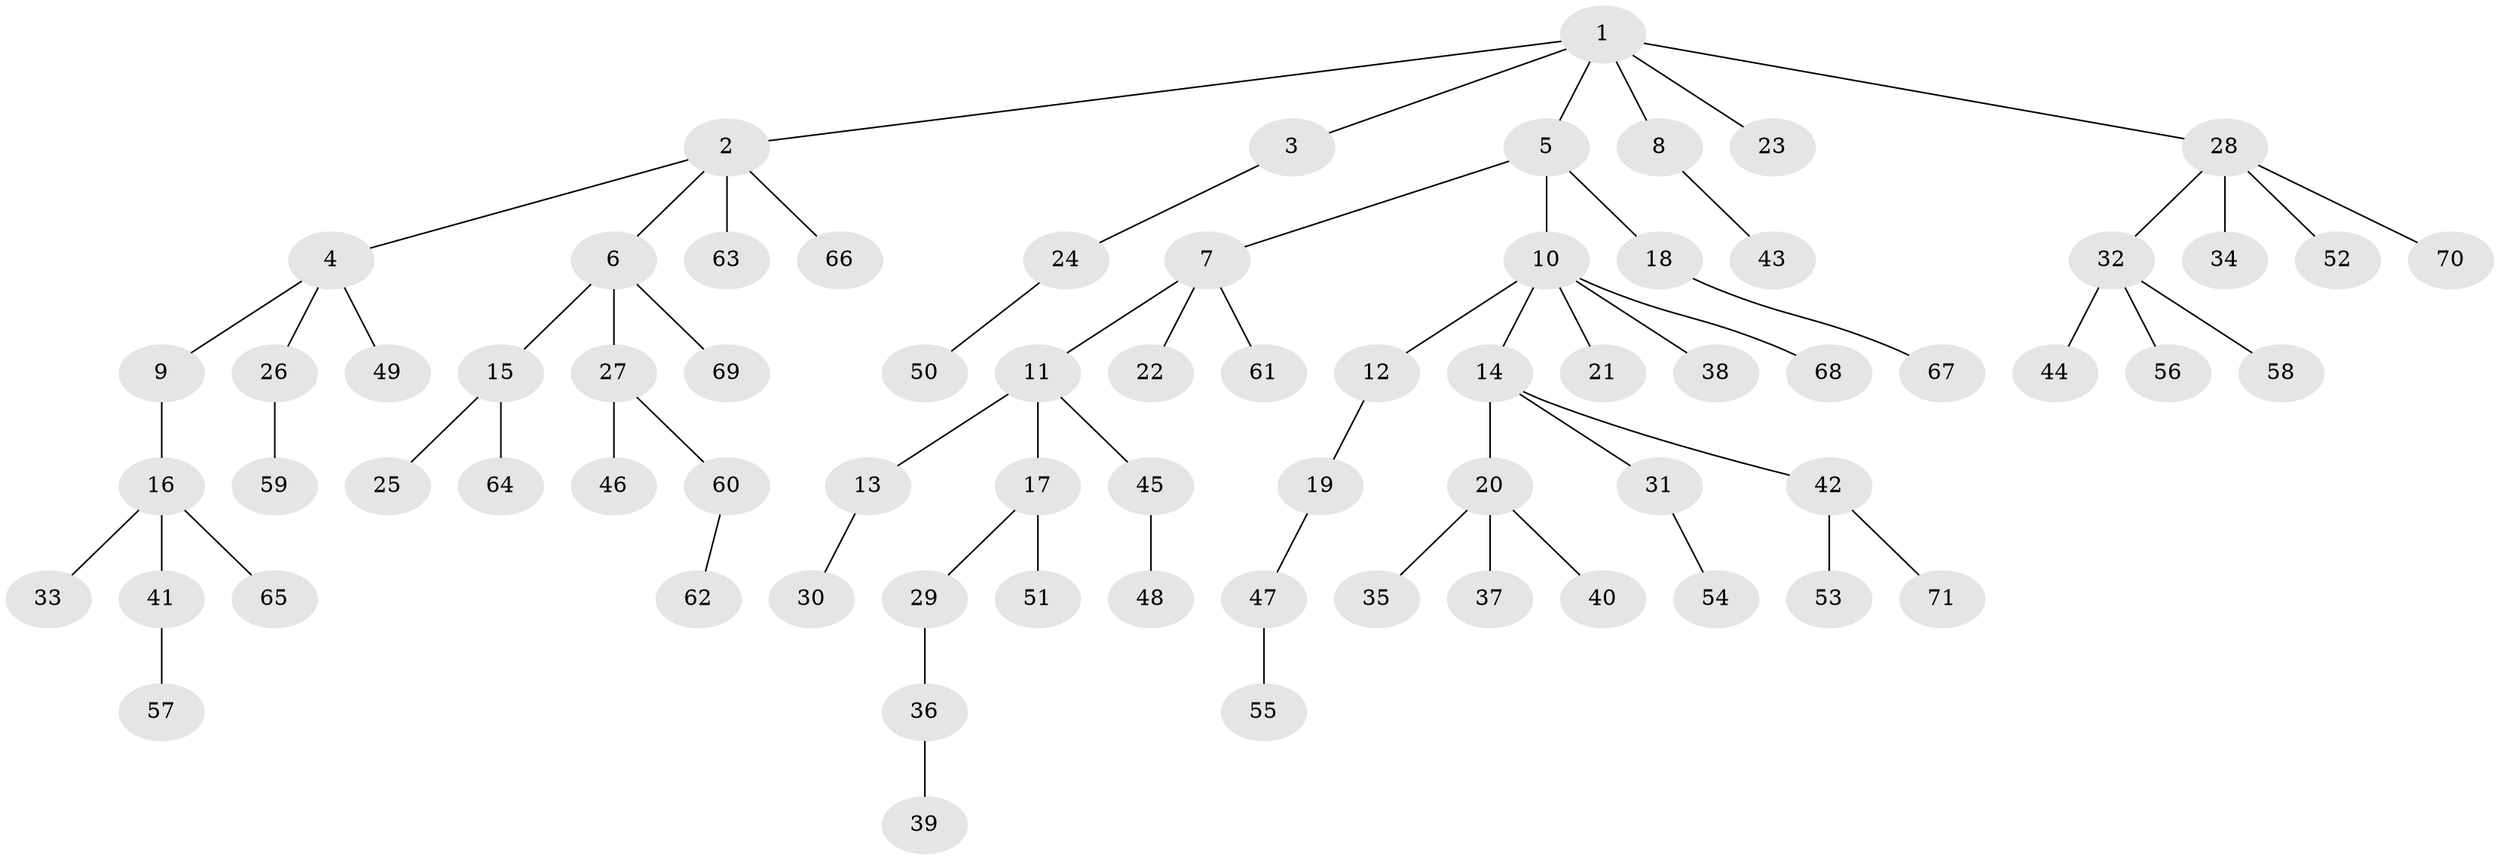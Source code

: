 // coarse degree distribution, {1: 0.9523809523809523, 20: 0.047619047619047616}
// Generated by graph-tools (version 1.1) at 2025/55/03/04/25 21:55:58]
// undirected, 71 vertices, 70 edges
graph export_dot {
graph [start="1"]
  node [color=gray90,style=filled];
  1;
  2;
  3;
  4;
  5;
  6;
  7;
  8;
  9;
  10;
  11;
  12;
  13;
  14;
  15;
  16;
  17;
  18;
  19;
  20;
  21;
  22;
  23;
  24;
  25;
  26;
  27;
  28;
  29;
  30;
  31;
  32;
  33;
  34;
  35;
  36;
  37;
  38;
  39;
  40;
  41;
  42;
  43;
  44;
  45;
  46;
  47;
  48;
  49;
  50;
  51;
  52;
  53;
  54;
  55;
  56;
  57;
  58;
  59;
  60;
  61;
  62;
  63;
  64;
  65;
  66;
  67;
  68;
  69;
  70;
  71;
  1 -- 2;
  1 -- 3;
  1 -- 5;
  1 -- 8;
  1 -- 23;
  1 -- 28;
  2 -- 4;
  2 -- 6;
  2 -- 63;
  2 -- 66;
  3 -- 24;
  4 -- 9;
  4 -- 26;
  4 -- 49;
  5 -- 7;
  5 -- 10;
  5 -- 18;
  6 -- 15;
  6 -- 27;
  6 -- 69;
  7 -- 11;
  7 -- 22;
  7 -- 61;
  8 -- 43;
  9 -- 16;
  10 -- 12;
  10 -- 14;
  10 -- 21;
  10 -- 38;
  10 -- 68;
  11 -- 13;
  11 -- 17;
  11 -- 45;
  12 -- 19;
  13 -- 30;
  14 -- 20;
  14 -- 31;
  14 -- 42;
  15 -- 25;
  15 -- 64;
  16 -- 33;
  16 -- 41;
  16 -- 65;
  17 -- 29;
  17 -- 51;
  18 -- 67;
  19 -- 47;
  20 -- 35;
  20 -- 37;
  20 -- 40;
  24 -- 50;
  26 -- 59;
  27 -- 46;
  27 -- 60;
  28 -- 32;
  28 -- 34;
  28 -- 52;
  28 -- 70;
  29 -- 36;
  31 -- 54;
  32 -- 44;
  32 -- 56;
  32 -- 58;
  36 -- 39;
  41 -- 57;
  42 -- 53;
  42 -- 71;
  45 -- 48;
  47 -- 55;
  60 -- 62;
}
